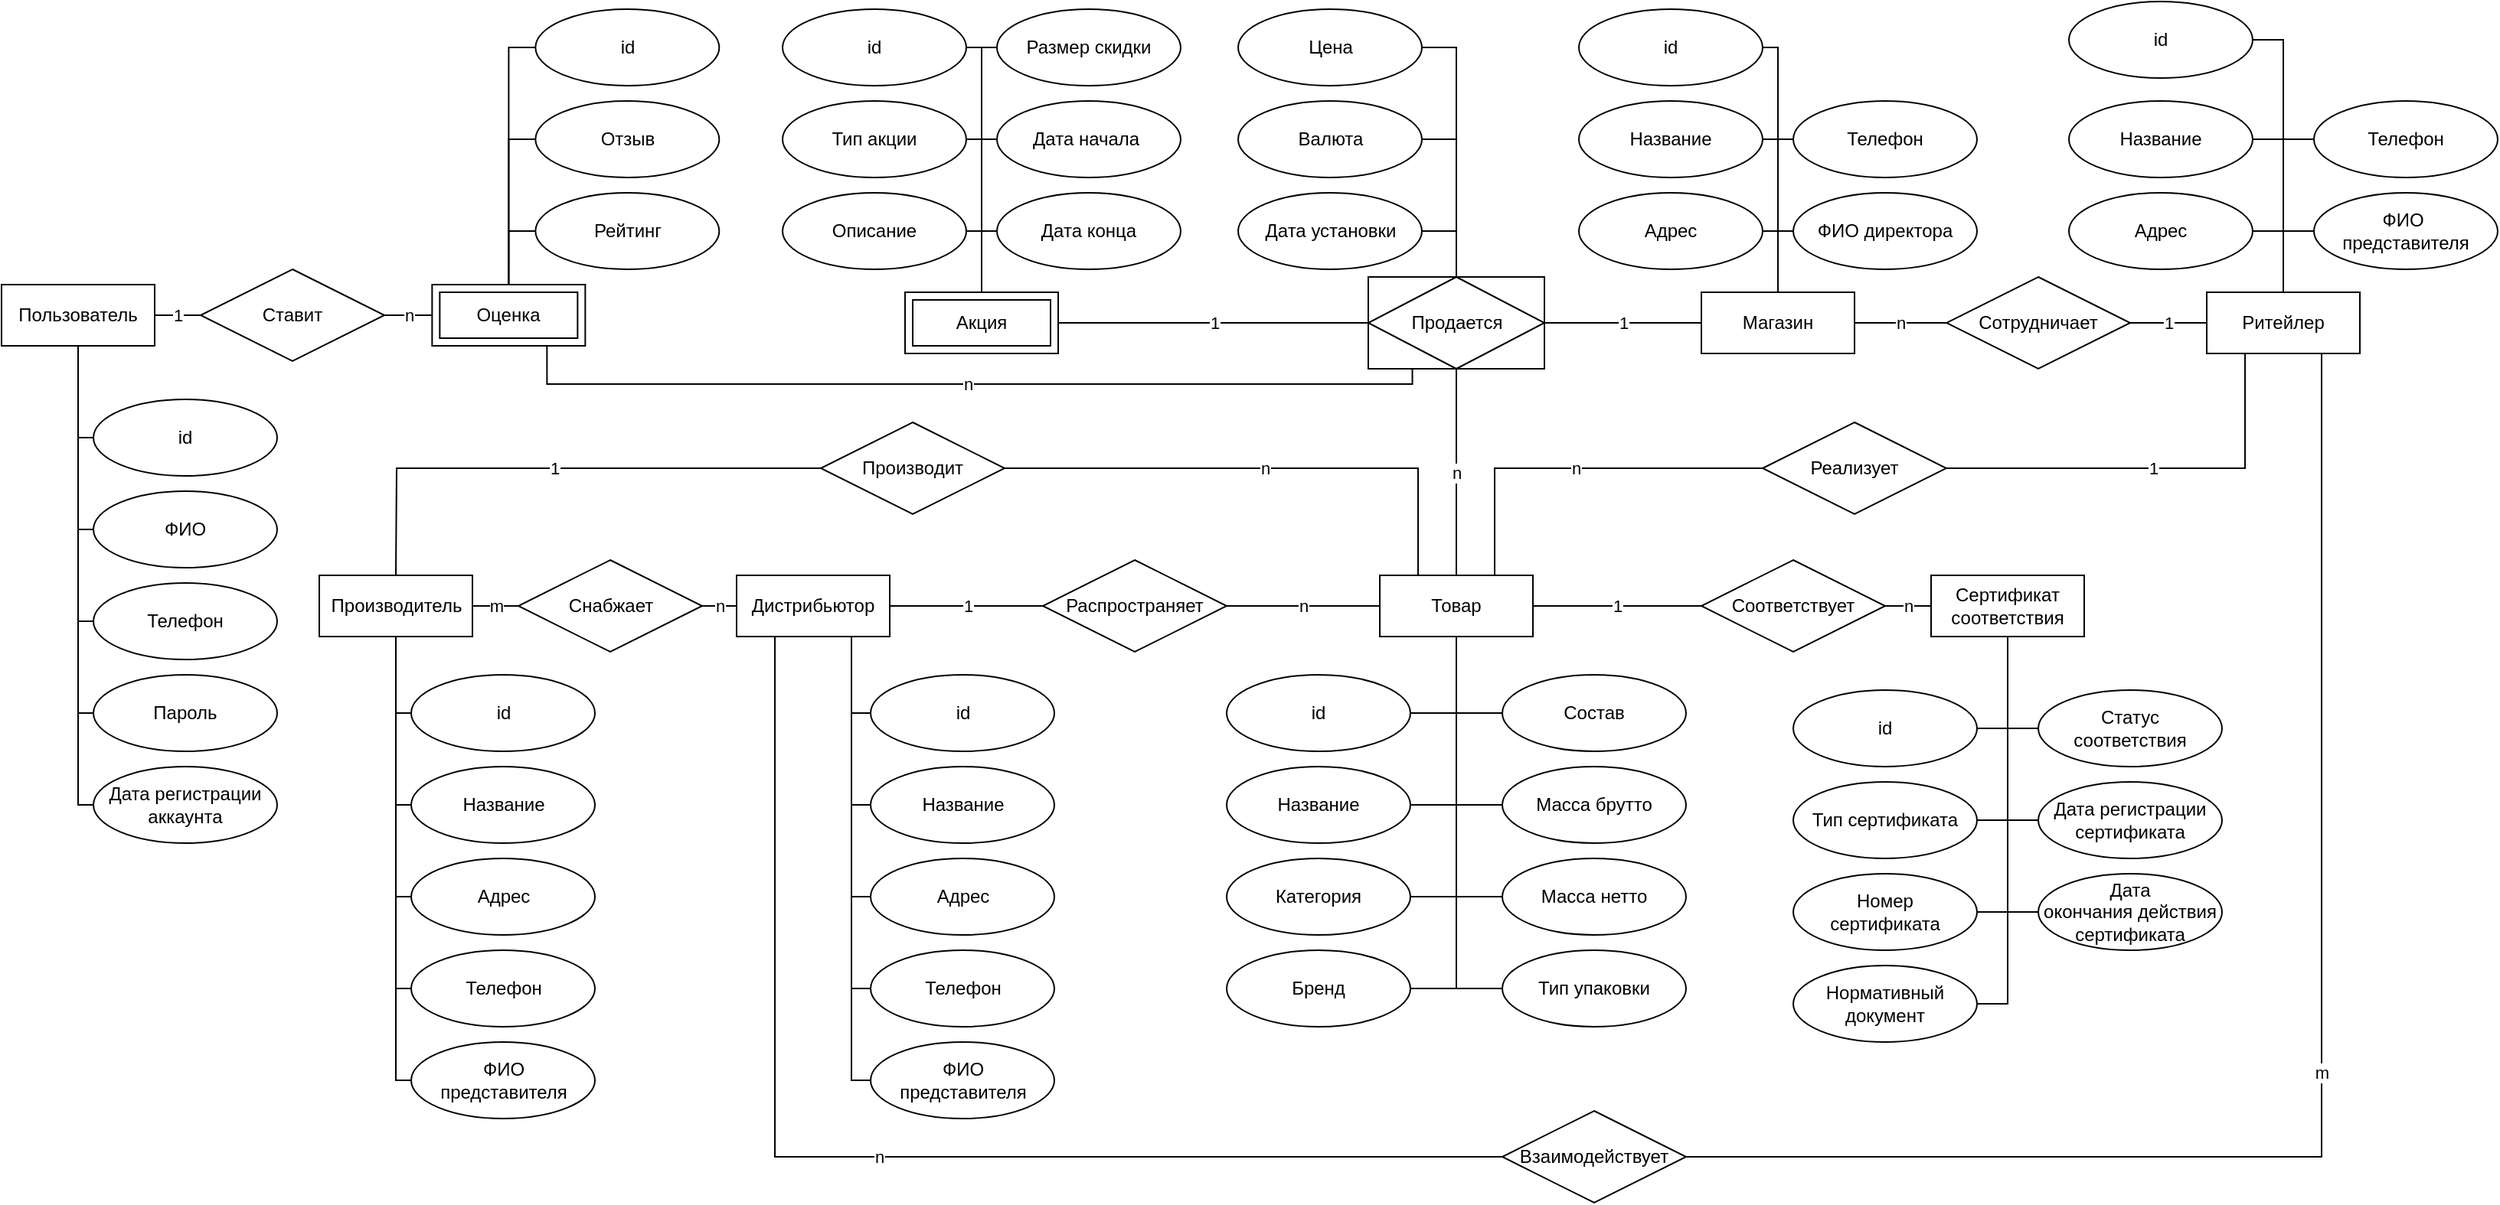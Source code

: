 <mxfile version="23.1.5" type="device">
  <diagram name="Page-1" id="Xc0k_2WqjBr9LDZd-4Mv">
    <mxGraphModel dx="2950" dy="1258" grid="1" gridSize="10" guides="1" tooltips="1" connect="1" arrows="1" fold="1" page="1" pageScale="1" pageWidth="850" pageHeight="1100" math="0" shadow="0">
      <root>
        <mxCell id="0" />
        <mxCell id="1" parent="0" />
        <mxCell id="ThCzuaVaVTet8O8Gb5Kg-1" value="Товар" style="whiteSpace=wrap;html=1;align=center;direction=east;flipV=0;flipH=0;" parent="1" vertex="1">
          <mxGeometry x="370" y="440" width="100" height="40" as="geometry" />
        </mxCell>
        <mxCell id="ThCzuaVaVTet8O8Gb5Kg-20" value="Сертификат&lt;div&gt;соответствия&lt;/div&gt;" style="whiteSpace=wrap;html=1;align=center;direction=east;flipV=0;flipH=0;" parent="1" vertex="1">
          <mxGeometry x="730" y="440" width="100" height="40" as="geometry" />
        </mxCell>
        <mxCell id="ThCzuaVaVTet8O8Gb5Kg-22" value="Соответствует" style="shape=rhombus;perimeter=rhombusPerimeter;whiteSpace=wrap;html=1;align=center;direction=east;flipV=0;flipH=0;" parent="1" vertex="1">
          <mxGeometry x="580" y="430" width="120" height="60" as="geometry" />
        </mxCell>
        <mxCell id="ThCzuaVaVTet8O8Gb5Kg-24" value="1" style="endArrow=none;html=1;rounded=0;entryX=1;entryY=0.5;entryDx=0;entryDy=0;exitX=0;exitY=0.5;exitDx=0;exitDy=0;fontFamily=Helvetica;" parent="1" source="ThCzuaVaVTet8O8Gb5Kg-22" target="ThCzuaVaVTet8O8Gb5Kg-1" edge="1">
          <mxGeometry relative="1" as="geometry">
            <mxPoint x="290" y="490" as="sourcePoint" />
            <mxPoint x="450" y="490" as="targetPoint" />
          </mxGeometry>
        </mxCell>
        <mxCell id="ThCzuaVaVTet8O8Gb5Kg-25" value="n" style="endArrow=none;html=1;rounded=0;entryX=1;entryY=0.5;entryDx=0;entryDy=0;exitX=0;exitY=0.5;exitDx=0;exitDy=0;" parent="1" source="ThCzuaVaVTet8O8Gb5Kg-20" target="ThCzuaVaVTet8O8Gb5Kg-22" edge="1">
          <mxGeometry relative="1" as="geometry">
            <mxPoint x="420" y="620" as="sourcePoint" />
            <mxPoint x="430" y="510" as="targetPoint" />
          </mxGeometry>
        </mxCell>
        <mxCell id="ThCzuaVaVTet8O8Gb5Kg-28" value="id" style="ellipse;whiteSpace=wrap;html=1;align=center;direction=east;flipV=0;flipH=0;" parent="1" vertex="1">
          <mxGeometry x="640" y="515" width="120" height="50" as="geometry" />
        </mxCell>
        <mxCell id="ThCzuaVaVTet8O8Gb5Kg-29" value="Тип сертификата" style="ellipse;whiteSpace=wrap;html=1;align=center;direction=east;flipV=0;flipH=0;" parent="1" vertex="1">
          <mxGeometry x="640" y="575" width="120" height="50" as="geometry" />
        </mxCell>
        <mxCell id="ThCzuaVaVTet8O8Gb5Kg-30" value="Статус&lt;div&gt;соответствия&lt;/div&gt;" style="ellipse;whiteSpace=wrap;html=1;align=center;direction=east;flipV=0;flipH=0;" parent="1" vertex="1">
          <mxGeometry x="800" y="515" width="120" height="50" as="geometry" />
        </mxCell>
        <mxCell id="ThCzuaVaVTet8O8Gb5Kg-31" value="Номер&lt;div&gt;сертификата&lt;/div&gt;" style="ellipse;whiteSpace=wrap;html=1;align=center;direction=east;flipV=0;flipH=0;" parent="1" vertex="1">
          <mxGeometry x="640" y="635" width="120" height="50" as="geometry" />
        </mxCell>
        <mxCell id="ThCzuaVaVTet8O8Gb5Kg-32" value="Нормативный&lt;div&gt;документ&lt;/div&gt;" style="ellipse;whiteSpace=wrap;html=1;align=center;direction=east;flipV=0;flipH=0;" parent="1" vertex="1">
          <mxGeometry x="640" y="695" width="120" height="50" as="geometry" />
        </mxCell>
        <mxCell id="ThCzuaVaVTet8O8Gb5Kg-33" value="Дата регистрации&lt;div&gt;сертификата&lt;/div&gt;" style="ellipse;whiteSpace=wrap;html=1;align=center;direction=east;flipV=0;flipH=0;" parent="1" vertex="1">
          <mxGeometry x="800" y="575" width="120" height="50" as="geometry" />
        </mxCell>
        <mxCell id="ThCzuaVaVTet8O8Gb5Kg-34" value="Дата&lt;div&gt;окончания действия сертификата&lt;/div&gt;" style="ellipse;whiteSpace=wrap;html=1;align=center;direction=east;flipV=0;flipH=0;" parent="1" vertex="1">
          <mxGeometry x="800" y="635" width="120" height="50" as="geometry" />
        </mxCell>
        <mxCell id="ThCzuaVaVTet8O8Gb5Kg-44" value="Дистрибьютор" style="whiteSpace=wrap;html=1;align=center;direction=east;flipV=0;flipH=0;" parent="1" vertex="1">
          <mxGeometry x="-50" y="440" width="100" height="40" as="geometry" />
        </mxCell>
        <mxCell id="ThCzuaVaVTet8O8Gb5Kg-45" value="Распространяет" style="shape=rhombus;perimeter=rhombusPerimeter;whiteSpace=wrap;html=1;align=center;direction=east;flipV=0;flipH=0;" parent="1" vertex="1">
          <mxGeometry x="150" y="430" width="120" height="60" as="geometry" />
        </mxCell>
        <mxCell id="ThCzuaVaVTet8O8Gb5Kg-46" value="n" style="endArrow=none;html=1;rounded=0;entryX=0;entryY=0.5;entryDx=0;entryDy=0;exitX=1;exitY=0.5;exitDx=0;exitDy=0;" parent="1" source="ThCzuaVaVTet8O8Gb5Kg-45" target="ThCzuaVaVTet8O8Gb5Kg-1" edge="1">
          <mxGeometry relative="1" as="geometry">
            <mxPoint x="170" y="495" as="sourcePoint" />
            <mxPoint x="230" y="465" as="targetPoint" />
          </mxGeometry>
        </mxCell>
        <mxCell id="ThCzuaVaVTet8O8Gb5Kg-47" value="1" style="endArrow=none;html=1;rounded=0;entryX=1;entryY=0.5;entryDx=0;entryDy=0;exitX=0;exitY=0.5;exitDx=0;exitDy=0;" parent="1" source="ThCzuaVaVTet8O8Gb5Kg-45" target="ThCzuaVaVTet8O8Gb5Kg-44" edge="1">
          <mxGeometry x="-0.012" relative="1" as="geometry">
            <mxPoint x="157.5" y="470" as="sourcePoint" />
            <mxPoint x="337.5" y="495" as="targetPoint" />
            <mxPoint as="offset" />
          </mxGeometry>
        </mxCell>
        <mxCell id="ThCzuaVaVTet8O8Gb5Kg-77" value="Название" style="ellipse;whiteSpace=wrap;html=1;align=center;direction=east;flipV=0;flipH=0;" parent="1" vertex="1">
          <mxGeometry x="37.5" y="565" width="120" height="50" as="geometry" />
        </mxCell>
        <mxCell id="ThCzuaVaVTet8O8Gb5Kg-78" value="id" style="ellipse;whiteSpace=wrap;html=1;align=center;direction=east;flipV=0;flipH=0;" parent="1" vertex="1">
          <mxGeometry x="37.5" y="505" width="120" height="50" as="geometry" />
        </mxCell>
        <mxCell id="ThCzuaVaVTet8O8Gb5Kg-79" value="Адрес" style="ellipse;whiteSpace=wrap;html=1;align=center;direction=east;flipV=0;flipH=0;" parent="1" vertex="1">
          <mxGeometry x="37.5" y="625" width="120" height="50" as="geometry" />
        </mxCell>
        <mxCell id="ThCzuaVaVTet8O8Gb5Kg-80" value="Телефон" style="ellipse;whiteSpace=wrap;html=1;align=center;direction=east;flipV=0;flipH=0;" parent="1" vertex="1">
          <mxGeometry x="37.5" y="685" width="120" height="50" as="geometry" />
        </mxCell>
        <mxCell id="ThCzuaVaVTet8O8Gb5Kg-85" value="Производитель" style="whiteSpace=wrap;html=1;align=center;direction=east;flipV=0;flipH=0;" parent="1" vertex="1">
          <mxGeometry x="-322.5" y="440" width="100" height="40" as="geometry" />
        </mxCell>
        <mxCell id="ThCzuaVaVTet8O8Gb5Kg-86" value="Снабжает" style="shape=rhombus;perimeter=rhombusPerimeter;whiteSpace=wrap;html=1;align=center;direction=east;flipV=0;flipH=0;" parent="1" vertex="1">
          <mxGeometry x="-192.5" y="430" width="120" height="60" as="geometry" />
        </mxCell>
        <mxCell id="ThCzuaVaVTet8O8Gb5Kg-87" value="n" style="endArrow=none;html=1;rounded=0;exitX=0;exitY=0.5;exitDx=0;exitDy=0;entryX=1;entryY=0.5;entryDx=0;entryDy=0;" parent="1" source="ThCzuaVaVTet8O8Gb5Kg-44" target="ThCzuaVaVTet8O8Gb5Kg-86" edge="1">
          <mxGeometry relative="1" as="geometry">
            <mxPoint x="97.5" y="525" as="sourcePoint" />
            <mxPoint x="257.5" y="525" as="targetPoint" />
          </mxGeometry>
        </mxCell>
        <mxCell id="ThCzuaVaVTet8O8Gb5Kg-88" value="m" style="endArrow=none;html=1;rounded=0;exitX=0;exitY=0.5;exitDx=0;exitDy=0;entryX=1;entryY=0.5;entryDx=0;entryDy=0;" parent="1" source="ThCzuaVaVTet8O8Gb5Kg-86" target="ThCzuaVaVTet8O8Gb5Kg-85" edge="1">
          <mxGeometry relative="1" as="geometry">
            <mxPoint x="97.5" y="525" as="sourcePoint" />
            <mxPoint x="257.5" y="525" as="targetPoint" />
          </mxGeometry>
        </mxCell>
        <mxCell id="ThCzuaVaVTet8O8Gb5Kg-89" value="Производит" style="shape=rhombus;perimeter=rhombusPerimeter;whiteSpace=wrap;html=1;align=center;direction=east;flipV=0;flipH=0;" parent="1" vertex="1">
          <mxGeometry x="5" y="340" width="120" height="60" as="geometry" />
        </mxCell>
        <mxCell id="ThCzuaVaVTet8O8Gb5Kg-90" value="1" style="endArrow=none;html=1;rounded=0;entryX=0;entryY=0.5;entryDx=0;entryDy=0;exitX=0.5;exitY=0;exitDx=0;exitDy=0;" parent="1" source="ThCzuaVaVTet8O8Gb5Kg-85" target="ThCzuaVaVTet8O8Gb5Kg-89" edge="1">
          <mxGeometry relative="1" as="geometry">
            <mxPoint x="-277.5" y="420" as="sourcePoint" />
            <mxPoint x="-55" y="480" as="targetPoint" />
            <Array as="points">
              <mxPoint x="-272" y="370" />
            </Array>
          </mxGeometry>
        </mxCell>
        <mxCell id="ThCzuaVaVTet8O8Gb5Kg-91" value="n" style="endArrow=none;html=1;rounded=0;exitX=1;exitY=0.5;exitDx=0;exitDy=0;edgeStyle=orthogonalEdgeStyle;entryX=0.25;entryY=0;entryDx=0;entryDy=0;" parent="1" source="ThCzuaVaVTet8O8Gb5Kg-89" target="ThCzuaVaVTet8O8Gb5Kg-1" edge="1">
          <mxGeometry relative="1" as="geometry">
            <mxPoint x="-215" y="490" as="sourcePoint" />
            <mxPoint x="390" y="420" as="targetPoint" />
            <Array as="points">
              <mxPoint x="395" y="370" />
            </Array>
          </mxGeometry>
        </mxCell>
        <mxCell id="ThCzuaVaVTet8O8Gb5Kg-104" value="Название" style="ellipse;whiteSpace=wrap;html=1;align=center;direction=east;flipV=0;flipH=0;" parent="1" vertex="1">
          <mxGeometry x="-262.5" y="565" width="120" height="50" as="geometry" />
        </mxCell>
        <mxCell id="ThCzuaVaVTet8O8Gb5Kg-105" value="id" style="ellipse;whiteSpace=wrap;html=1;align=center;direction=east;flipV=0;flipH=0;" parent="1" vertex="1">
          <mxGeometry x="-262.5" y="505" width="120" height="50" as="geometry" />
        </mxCell>
        <mxCell id="ThCzuaVaVTet8O8Gb5Kg-106" value="Адрес" style="ellipse;whiteSpace=wrap;html=1;align=center;direction=east;flipV=0;flipH=0;" parent="1" vertex="1">
          <mxGeometry x="-262.5" y="625" width="120" height="50" as="geometry" />
        </mxCell>
        <mxCell id="ThCzuaVaVTet8O8Gb5Kg-107" value="ФИО&lt;br&gt;представителя" style="ellipse;whiteSpace=wrap;html=1;align=center;direction=east;flipV=0;flipH=0;" parent="1" vertex="1">
          <mxGeometry x="-262.5" y="745" width="120" height="50" as="geometry" />
        </mxCell>
        <mxCell id="ThCzuaVaVTet8O8Gb5Kg-108" value="" style="endArrow=none;html=1;rounded=0;exitX=0.5;exitY=1;exitDx=0;exitDy=0;entryX=0;entryY=0.5;entryDx=0;entryDy=0;edgeStyle=orthogonalEdgeStyle;" parent="1" source="ThCzuaVaVTet8O8Gb5Kg-85" target="ThCzuaVaVTet8O8Gb5Kg-107" edge="1">
          <mxGeometry relative="1" as="geometry">
            <mxPoint x="-62.5" y="535" as="sourcePoint" />
            <mxPoint x="97.5" y="535" as="targetPoint" />
          </mxGeometry>
        </mxCell>
        <mxCell id="ThCzuaVaVTet8O8Gb5Kg-109" value="" style="endArrow=none;html=1;rounded=0;exitX=0.5;exitY=1;exitDx=0;exitDy=0;entryX=0;entryY=0.5;entryDx=0;entryDy=0;edgeStyle=orthogonalEdgeStyle;" parent="1" source="ThCzuaVaVTet8O8Gb5Kg-85" target="ThCzuaVaVTet8O8Gb5Kg-106" edge="1">
          <mxGeometry relative="1" as="geometry">
            <mxPoint x="-262.5" y="495" as="sourcePoint" />
            <mxPoint x="-252.5" y="720" as="targetPoint" />
          </mxGeometry>
        </mxCell>
        <mxCell id="ThCzuaVaVTet8O8Gb5Kg-110" value="" style="endArrow=none;html=1;rounded=0;exitX=0.5;exitY=1;exitDx=0;exitDy=0;entryX=0;entryY=0.5;entryDx=0;entryDy=0;edgeStyle=orthogonalEdgeStyle;" parent="1" source="ThCzuaVaVTet8O8Gb5Kg-85" target="ThCzuaVaVTet8O8Gb5Kg-104" edge="1">
          <mxGeometry relative="1" as="geometry">
            <mxPoint x="-252.5" y="505" as="sourcePoint" />
            <mxPoint x="-242.5" y="730" as="targetPoint" />
          </mxGeometry>
        </mxCell>
        <mxCell id="ThCzuaVaVTet8O8Gb5Kg-111" value="" style="endArrow=none;html=1;rounded=0;exitX=0.5;exitY=1;exitDx=0;exitDy=0;entryX=0;entryY=0.5;entryDx=0;entryDy=0;edgeStyle=orthogonalEdgeStyle;" parent="1" source="ThCzuaVaVTet8O8Gb5Kg-85" target="ThCzuaVaVTet8O8Gb5Kg-105" edge="1">
          <mxGeometry relative="1" as="geometry">
            <mxPoint x="-262.5" y="495" as="sourcePoint" />
            <mxPoint x="-252.5" y="600" as="targetPoint" />
          </mxGeometry>
        </mxCell>
        <mxCell id="ThCzuaVaVTet8O8Gb5Kg-112" value="Телефон" style="ellipse;whiteSpace=wrap;html=1;align=center;direction=east;flipV=0;flipH=0;" parent="1" vertex="1">
          <mxGeometry x="-262.5" y="685" width="120" height="50" as="geometry" />
        </mxCell>
        <mxCell id="ThCzuaVaVTet8O8Gb5Kg-113" value="" style="endArrow=none;html=1;rounded=0;exitX=0.5;exitY=1;exitDx=0;exitDy=0;entryX=0;entryY=0.5;entryDx=0;entryDy=0;edgeStyle=orthogonalEdgeStyle;" parent="1" source="ThCzuaVaVTet8O8Gb5Kg-85" target="ThCzuaVaVTet8O8Gb5Kg-112" edge="1">
          <mxGeometry relative="1" as="geometry">
            <mxPoint x="-92.5" y="715" as="sourcePoint" />
            <mxPoint x="67.5" y="715" as="targetPoint" />
          </mxGeometry>
        </mxCell>
        <mxCell id="ThCzuaVaVTet8O8Gb5Kg-115" value="n" style="endArrow=none;html=1;rounded=0;entryX=0.5;entryY=1;entryDx=0;entryDy=0;exitX=0.5;exitY=0;exitDx=0;exitDy=0;" parent="1" source="ThCzuaVaVTet8O8Gb5Kg-1" target="BRcS9xBxcW6RMTZwL3q5-1" edge="1">
          <mxGeometry relative="1" as="geometry">
            <mxPoint x="240" y="440" as="sourcePoint" />
            <mxPoint x="420" y="10" as="targetPoint" />
          </mxGeometry>
        </mxCell>
        <mxCell id="ThCzuaVaVTet8O8Gb5Kg-117" value="Магазин" style="whiteSpace=wrap;html=1;align=center;direction=east;flipV=0;flipH=0;" parent="1" vertex="1">
          <mxGeometry x="580" y="255" width="100" height="40" as="geometry" />
        </mxCell>
        <mxCell id="ThCzuaVaVTet8O8Gb5Kg-118" value="1" style="endArrow=none;html=1;rounded=0;entryX=0;entryY=0.5;entryDx=0;entryDy=0;exitX=1;exitY=0.5;exitDx=0;exitDy=0;" parent="1" source="BRcS9xBxcW6RMTZwL3q5-1" target="ThCzuaVaVTet8O8Gb5Kg-117" edge="1">
          <mxGeometry relative="1" as="geometry">
            <mxPoint x="480" y="275" as="sourcePoint" />
            <mxPoint x="500" y="155" as="targetPoint" />
          </mxGeometry>
        </mxCell>
        <mxCell id="ThCzuaVaVTet8O8Gb5Kg-122" value="Телефон" style="ellipse;whiteSpace=wrap;html=1;align=center;direction=east;flipV=0;flipH=0;" parent="1" vertex="1">
          <mxGeometry x="640" y="130" width="120" height="50" as="geometry" />
        </mxCell>
        <mxCell id="ThCzuaVaVTet8O8Gb5Kg-129" value="Дата установки" style="ellipse;whiteSpace=wrap;html=1;align=center;direction=east;flipV=0;flipH=0;" parent="1" vertex="1">
          <mxGeometry x="277.5" y="190" width="120" height="50" as="geometry" />
        </mxCell>
        <mxCell id="ThCzuaVaVTet8O8Gb5Kg-130" value="Валюта" style="ellipse;whiteSpace=wrap;html=1;align=center;direction=east;flipV=0;flipH=0;" parent="1" vertex="1">
          <mxGeometry x="277.5" y="130" width="120" height="50" as="geometry" />
        </mxCell>
        <mxCell id="ThCzuaVaVTet8O8Gb5Kg-133" value="Цена" style="ellipse;whiteSpace=wrap;html=1;align=center;direction=east;flipV=0;flipH=0;" parent="1" vertex="1">
          <mxGeometry x="277.5" y="70" width="120" height="50" as="geometry" />
        </mxCell>
        <mxCell id="ThCzuaVaVTet8O8Gb5Kg-138" value="" style="endArrow=none;html=1;rounded=0;entryX=0.5;entryY=0;entryDx=0;entryDy=0;exitX=1;exitY=0.5;exitDx=0;exitDy=0;edgeStyle=orthogonalEdgeStyle;" parent="1" source="ThCzuaVaVTet8O8Gb5Kg-133" target="BRcS9xBxcW6RMTZwL3q5-1" edge="1">
          <mxGeometry relative="1" as="geometry">
            <mxPoint x="270" y="425" as="sourcePoint" />
            <mxPoint x="370" y="175" as="targetPoint" />
          </mxGeometry>
        </mxCell>
        <mxCell id="ThCzuaVaVTet8O8Gb5Kg-140" value="&lt;div&gt;Акция&lt;/div&gt;" style="shape=ext;margin=3;double=1;whiteSpace=wrap;html=1;align=center;direction=east;flipV=0;flipH=0;" parent="1" vertex="1">
          <mxGeometry x="60" y="255" width="100" height="40" as="geometry" />
        </mxCell>
        <mxCell id="ThCzuaVaVTet8O8Gb5Kg-141" value="1" style="endArrow=none;html=1;rounded=0;entryX=0;entryY=0.5;entryDx=0;entryDy=0;exitX=1;exitY=0.5;exitDx=0;exitDy=0;" parent="1" source="ThCzuaVaVTet8O8Gb5Kg-140" target="BRcS9xBxcW6RMTZwL3q5-1" edge="1">
          <mxGeometry relative="1" as="geometry">
            <mxPoint x="-10" y="275" as="sourcePoint" />
            <mxPoint x="360" y="275" as="targetPoint" />
          </mxGeometry>
        </mxCell>
        <mxCell id="ThCzuaVaVTet8O8Gb5Kg-143" value="Тип акции" style="ellipse;whiteSpace=wrap;html=1;align=center;direction=east;flipV=0;flipH=0;" parent="1" vertex="1">
          <mxGeometry x="-20" y="130" width="120" height="50" as="geometry" />
        </mxCell>
        <mxCell id="ThCzuaVaVTet8O8Gb5Kg-144" value="id" style="ellipse;whiteSpace=wrap;html=1;align=center;direction=east;flipV=0;flipH=0;" parent="1" vertex="1">
          <mxGeometry x="-20" y="70" width="120" height="50" as="geometry" />
        </mxCell>
        <mxCell id="ThCzuaVaVTet8O8Gb5Kg-145" value="Описание" style="ellipse;whiteSpace=wrap;html=1;align=center;direction=east;flipV=0;flipH=0;" parent="1" vertex="1">
          <mxGeometry x="-20" y="190" width="120" height="50" as="geometry" />
        </mxCell>
        <mxCell id="ThCzuaVaVTet8O8Gb5Kg-146" value="Размер скидки" style="ellipse;whiteSpace=wrap;html=1;align=center;direction=east;flipV=0;flipH=0;" parent="1" vertex="1">
          <mxGeometry x="120" y="70" width="120" height="50" as="geometry" />
        </mxCell>
        <mxCell id="ThCzuaVaVTet8O8Gb5Kg-147" value="Дата начала&amp;nbsp;" style="ellipse;whiteSpace=wrap;html=1;align=center;direction=east;flipV=0;flipH=0;" parent="1" vertex="1">
          <mxGeometry x="120" y="130" width="120" height="50" as="geometry" />
        </mxCell>
        <mxCell id="ThCzuaVaVTet8O8Gb5Kg-148" value="Дата конца" style="ellipse;whiteSpace=wrap;html=1;align=center;direction=east;flipV=0;flipH=0;" parent="1" vertex="1">
          <mxGeometry x="120" y="190" width="120" height="50" as="geometry" />
        </mxCell>
        <mxCell id="ThCzuaVaVTet8O8Gb5Kg-155" value="Название" style="ellipse;whiteSpace=wrap;html=1;align=center;direction=east;flipV=0;flipH=0;" parent="1" vertex="1">
          <mxGeometry x="500" y="130" width="120" height="50" as="geometry" />
        </mxCell>
        <mxCell id="ThCzuaVaVTet8O8Gb5Kg-156" value="id" style="ellipse;whiteSpace=wrap;html=1;align=center;direction=east;flipV=0;flipH=0;" parent="1" vertex="1">
          <mxGeometry x="500" y="70" width="120" height="50" as="geometry" />
        </mxCell>
        <mxCell id="ThCzuaVaVTet8O8Gb5Kg-157" value="Адрес" style="ellipse;whiteSpace=wrap;html=1;align=center;direction=east;flipV=0;flipH=0;" parent="1" vertex="1">
          <mxGeometry x="500" y="190" width="120" height="50" as="geometry" />
        </mxCell>
        <mxCell id="ThCzuaVaVTet8O8Gb5Kg-161" value="Ритейлер" style="whiteSpace=wrap;html=1;align=center;direction=east;flipV=0;flipH=0;" parent="1" vertex="1">
          <mxGeometry x="910" y="255" width="100" height="40" as="geometry" />
        </mxCell>
        <mxCell id="ThCzuaVaVTet8O8Gb5Kg-162" value="Сотрудничает" style="shape=rhombus;perimeter=rhombusPerimeter;whiteSpace=wrap;html=1;align=center;direction=east;flipV=0;flipH=0;" parent="1" vertex="1">
          <mxGeometry x="740" y="245" width="120" height="60" as="geometry" />
        </mxCell>
        <mxCell id="ThCzuaVaVTet8O8Gb5Kg-163" value="n" style="endArrow=none;html=1;rounded=0;entryX=1;entryY=0.5;entryDx=0;entryDy=0;exitX=0;exitY=0.5;exitDx=0;exitDy=0;" parent="1" source="ThCzuaVaVTet8O8Gb5Kg-162" target="ThCzuaVaVTet8O8Gb5Kg-117" edge="1">
          <mxGeometry relative="1" as="geometry">
            <mxPoint x="500" y="245" as="sourcePoint" />
            <mxPoint x="660" y="245" as="targetPoint" />
          </mxGeometry>
        </mxCell>
        <mxCell id="ThCzuaVaVTet8O8Gb5Kg-164" value="1" style="endArrow=none;html=1;rounded=0;entryX=1;entryY=0.5;entryDx=0;entryDy=0;exitX=0;exitY=0.5;exitDx=0;exitDy=0;" parent="1" source="ThCzuaVaVTet8O8Gb5Kg-161" target="ThCzuaVaVTet8O8Gb5Kg-162" edge="1">
          <mxGeometry relative="1" as="geometry">
            <mxPoint x="500" y="245" as="sourcePoint" />
            <mxPoint x="660" y="245" as="targetPoint" />
          </mxGeometry>
        </mxCell>
        <mxCell id="ThCzuaVaVTet8O8Gb5Kg-165" value="Название" style="ellipse;whiteSpace=wrap;html=1;align=center;direction=east;flipV=0;flipH=0;" parent="1" vertex="1">
          <mxGeometry x="820" y="130" width="120" height="50" as="geometry" />
        </mxCell>
        <mxCell id="ThCzuaVaVTet8O8Gb5Kg-166" value="id" style="ellipse;whiteSpace=wrap;html=1;align=center;direction=east;flipV=0;flipH=0;" parent="1" vertex="1">
          <mxGeometry x="820" y="65" width="120" height="50" as="geometry" />
        </mxCell>
        <mxCell id="ThCzuaVaVTet8O8Gb5Kg-167" value="Адрес" style="ellipse;whiteSpace=wrap;html=1;align=center;direction=east;flipV=0;flipH=0;" parent="1" vertex="1">
          <mxGeometry x="820" y="190" width="120" height="50" as="geometry" />
        </mxCell>
        <mxCell id="ThCzuaVaVTet8O8Gb5Kg-168" value="Телефон" style="ellipse;whiteSpace=wrap;html=1;align=center;direction=east;flipV=0;flipH=0;" parent="1" vertex="1">
          <mxGeometry x="980" y="130" width="120" height="50" as="geometry" />
        </mxCell>
        <mxCell id="ThCzuaVaVTet8O8Gb5Kg-173" value="Реализует" style="shape=rhombus;perimeter=rhombusPerimeter;whiteSpace=wrap;html=1;align=center;direction=east;flipV=0;flipH=0;" parent="1" vertex="1">
          <mxGeometry x="620" y="340" width="120" height="60" as="geometry" />
        </mxCell>
        <mxCell id="ThCzuaVaVTet8O8Gb5Kg-174" value="1" style="endArrow=none;html=1;rounded=0;entryX=0.25;entryY=1;entryDx=0;entryDy=0;exitX=1;exitY=0.5;exitDx=0;exitDy=0;edgeStyle=orthogonalEdgeStyle;" parent="1" source="ThCzuaVaVTet8O8Gb5Kg-173" target="ThCzuaVaVTet8O8Gb5Kg-161" edge="1">
          <mxGeometry relative="1" as="geometry">
            <mxPoint x="390" y="470" as="sourcePoint" />
            <mxPoint x="550" y="470" as="targetPoint" />
            <Array as="points">
              <mxPoint x="935" y="370" />
            </Array>
          </mxGeometry>
        </mxCell>
        <mxCell id="ThCzuaVaVTet8O8Gb5Kg-175" value="n" style="endArrow=none;html=1;rounded=0;entryX=0;entryY=0.5;entryDx=0;entryDy=0;exitX=0.75;exitY=0;exitDx=0;exitDy=0;edgeStyle=orthogonalEdgeStyle;" parent="1" source="ThCzuaVaVTet8O8Gb5Kg-1" target="ThCzuaVaVTet8O8Gb5Kg-173" edge="1">
          <mxGeometry relative="1" as="geometry">
            <mxPoint x="390" y="240" as="sourcePoint" />
            <mxPoint x="550" y="240" as="targetPoint" />
          </mxGeometry>
        </mxCell>
        <mxCell id="ThCzuaVaVTet8O8Gb5Kg-183" value="&lt;div&gt;Оценка&lt;/div&gt;" style="shape=ext;margin=3;double=1;whiteSpace=wrap;html=1;align=center;direction=east;flipV=0;flipH=0;" parent="1" vertex="1">
          <mxGeometry x="-248.83" y="250" width="100" height="40" as="geometry" />
        </mxCell>
        <mxCell id="ThCzuaVaVTet8O8Gb5Kg-187" value="n" style="endArrow=none;html=1;rounded=0;entryX=0.25;entryY=1;entryDx=0;entryDy=0;exitX=0.75;exitY=1;exitDx=0;exitDy=0;edgeStyle=orthogonalEdgeStyle;" parent="1" source="ThCzuaVaVTet8O8Gb5Kg-183" target="BRcS9xBxcW6RMTZwL3q5-1" edge="1">
          <mxGeometry relative="1" as="geometry">
            <mxPoint x="-111.33" y="370" as="sourcePoint" />
            <mxPoint x="-50.08" y="85" as="targetPoint" />
          </mxGeometry>
        </mxCell>
        <mxCell id="ThCzuaVaVTet8O8Gb5Kg-188" value="Отзыв" style="ellipse;whiteSpace=wrap;html=1;align=center;direction=east;flipV=0;flipH=0;" parent="1" vertex="1">
          <mxGeometry x="-181.33" y="130" width="120" height="50" as="geometry" />
        </mxCell>
        <mxCell id="ThCzuaVaVTet8O8Gb5Kg-189" value="id" style="ellipse;whiteSpace=wrap;html=1;align=center;direction=east;flipV=0;flipH=0;" parent="1" vertex="1">
          <mxGeometry x="-181.33" y="70" width="120" height="50" as="geometry" />
        </mxCell>
        <mxCell id="ThCzuaVaVTet8O8Gb5Kg-190" value="Рейтинг" style="ellipse;whiteSpace=wrap;html=1;align=center;direction=east;flipV=0;flipH=0;" parent="1" vertex="1">
          <mxGeometry x="-181.33" y="190" width="120" height="50" as="geometry" />
        </mxCell>
        <mxCell id="dXr5hzj1hNw85M5-2gX5-18" value="Взаимодействует" style="shape=rhombus;perimeter=rhombusPerimeter;whiteSpace=wrap;html=1;align=center;direction=east;flipV=0;flipH=0;" parent="1" vertex="1">
          <mxGeometry x="450" y="790" width="120" height="60" as="geometry" />
        </mxCell>
        <mxCell id="dXr5hzj1hNw85M5-2gX5-19" value="n" style="endArrow=none;html=1;rounded=0;entryX=0.25;entryY=1;entryDx=0;entryDy=0;exitX=0;exitY=0.5;exitDx=0;exitDy=0;edgeStyle=orthogonalEdgeStyle;" parent="1" source="dXr5hzj1hNw85M5-2gX5-18" target="ThCzuaVaVTet8O8Gb5Kg-44" edge="1">
          <mxGeometry width="50" height="50" relative="1" as="geometry">
            <mxPoint x="520" y="620" as="sourcePoint" />
            <mxPoint x="570" y="570" as="targetPoint" />
          </mxGeometry>
        </mxCell>
        <mxCell id="dXr5hzj1hNw85M5-2gX5-20" value="m" style="endArrow=none;html=1;rounded=0;exitX=1;exitY=0.5;exitDx=0;exitDy=0;entryX=0.75;entryY=1;entryDx=0;entryDy=0;edgeStyle=orthogonalEdgeStyle;" parent="1" source="dXr5hzj1hNw85M5-2gX5-18" target="ThCzuaVaVTet8O8Gb5Kg-161" edge="1">
          <mxGeometry width="50" height="50" relative="1" as="geometry">
            <mxPoint x="500" y="680" as="sourcePoint" />
            <mxPoint x="900" y="270" as="targetPoint" />
          </mxGeometry>
        </mxCell>
        <mxCell id="BRcS9xBxcW6RMTZwL3q5-1" value="Продается" style="shape=associativeEntity;whiteSpace=wrap;html=1;align=center;direction=east;flipV=0;flipH=0;" parent="1" vertex="1">
          <mxGeometry x="362.5" y="245" width="115" height="60" as="geometry" />
        </mxCell>
        <mxCell id="ZZ8NYi6aK51nj0d5mZZU-1" value="Пользователь" style="whiteSpace=wrap;html=1;align=center;direction=east;flipV=0;flipH=0;" parent="1" vertex="1">
          <mxGeometry x="-530" y="250" width="100" height="40" as="geometry" />
        </mxCell>
        <mxCell id="ZZ8NYi6aK51nj0d5mZZU-14" value="" style="endArrow=none;html=1;rounded=0;entryX=0;entryY=0.5;entryDx=0;entryDy=0;exitX=0.5;exitY=0;exitDx=0;exitDy=0;edgeStyle=orthogonalEdgeStyle;" parent="1" source="ThCzuaVaVTet8O8Gb5Kg-183" target="ThCzuaVaVTet8O8Gb5Kg-189" edge="1">
          <mxGeometry width="50" height="50" relative="1" as="geometry">
            <mxPoint x="-381.33" y="260" as="sourcePoint" />
            <mxPoint x="-331.33" y="210" as="targetPoint" />
          </mxGeometry>
        </mxCell>
        <mxCell id="ZZ8NYi6aK51nj0d5mZZU-15" value="" style="endArrow=none;html=1;rounded=0;entryX=0;entryY=0.5;entryDx=0;entryDy=0;exitX=0.5;exitY=0;exitDx=0;exitDy=0;edgeStyle=orthogonalEdgeStyle;" parent="1" source="ThCzuaVaVTet8O8Gb5Kg-183" target="ThCzuaVaVTet8O8Gb5Kg-188" edge="1">
          <mxGeometry width="50" height="50" relative="1" as="geometry">
            <mxPoint x="-283.83" y="320.0" as="sourcePoint" />
            <mxPoint x="-266.33" y="165.0" as="targetPoint" />
          </mxGeometry>
        </mxCell>
        <mxCell id="ZZ8NYi6aK51nj0d5mZZU-16" value="" style="endArrow=none;html=1;rounded=0;entryX=0;entryY=0.5;entryDx=0;entryDy=0;exitX=0.5;exitY=0;exitDx=0;exitDy=0;edgeStyle=orthogonalEdgeStyle;" parent="1" source="ThCzuaVaVTet8O8Gb5Kg-183" target="ThCzuaVaVTet8O8Gb5Kg-190" edge="1">
          <mxGeometry width="50" height="50" relative="1" as="geometry">
            <mxPoint x="-411.33" y="310" as="sourcePoint" />
            <mxPoint x="-361.33" y="260" as="targetPoint" />
          </mxGeometry>
        </mxCell>
        <mxCell id="ZZ8NYi6aK51nj0d5mZZU-17" value="Ставит" style="shape=rhombus;perimeter=rhombusPerimeter;whiteSpace=wrap;html=1;align=center;direction=east;flipV=0;flipH=0;" parent="1" vertex="1">
          <mxGeometry x="-400" y="240" width="120" height="60" as="geometry" />
        </mxCell>
        <mxCell id="ZZ8NYi6aK51nj0d5mZZU-19" value="1" style="endArrow=none;html=1;rounded=0;entryX=0;entryY=0.5;entryDx=0;entryDy=0;exitX=1;exitY=0.5;exitDx=0;exitDy=0;" parent="1" source="ZZ8NYi6aK51nj0d5mZZU-1" target="ZZ8NYi6aK51nj0d5mZZU-17" edge="1">
          <mxGeometry width="50" height="50" relative="1" as="geometry">
            <mxPoint x="60" y="515" as="sourcePoint" />
            <mxPoint x="110" y="465" as="targetPoint" />
          </mxGeometry>
        </mxCell>
        <mxCell id="ZZ8NYi6aK51nj0d5mZZU-20" value="n" style="endArrow=none;html=1;rounded=0;exitX=1;exitY=0.5;exitDx=0;exitDy=0;entryX=0;entryY=0.5;entryDx=0;entryDy=0;" parent="1" source="ZZ8NYi6aK51nj0d5mZZU-17" target="ThCzuaVaVTet8O8Gb5Kg-183" edge="1">
          <mxGeometry width="50" height="50" relative="1" as="geometry">
            <mxPoint x="60" y="515" as="sourcePoint" />
            <mxPoint x="110" y="465" as="targetPoint" />
          </mxGeometry>
        </mxCell>
        <mxCell id="sUcJLU2dR9731l_CUHFJ-2" value="ФИО&amp;nbsp;&lt;br&gt;представителя" style="ellipse;whiteSpace=wrap;html=1;align=center;direction=east;flipV=0;flipH=0;" parent="1" vertex="1">
          <mxGeometry x="980" y="190" width="120" height="50" as="geometry" />
        </mxCell>
        <mxCell id="sUcJLU2dR9731l_CUHFJ-4" value="ФИО&lt;br&gt;представителя" style="ellipse;whiteSpace=wrap;html=1;align=center;direction=east;flipV=0;flipH=0;" parent="1" vertex="1">
          <mxGeometry x="37.5" y="745" width="120" height="50" as="geometry" />
        </mxCell>
        <mxCell id="OrhyZAj3_8RX7XzdJmEW-1" value="" style="endArrow=none;html=1;rounded=0;entryX=1;entryY=0.5;entryDx=0;entryDy=0;exitX=0.5;exitY=0;exitDx=0;exitDy=0;edgeStyle=orthogonalEdgeStyle;" parent="1" source="BRcS9xBxcW6RMTZwL3q5-1" target="ThCzuaVaVTet8O8Gb5Kg-130" edge="1">
          <mxGeometry width="50" height="50" relative="1" as="geometry">
            <mxPoint x="340" y="315" as="sourcePoint" />
            <mxPoint x="390" y="265" as="targetPoint" />
          </mxGeometry>
        </mxCell>
        <mxCell id="OrhyZAj3_8RX7XzdJmEW-2" value="" style="endArrow=none;html=1;rounded=0;entryX=1;entryY=0.5;entryDx=0;entryDy=0;exitX=0.5;exitY=0;exitDx=0;exitDy=0;edgeStyle=orthogonalEdgeStyle;" parent="1" source="BRcS9xBxcW6RMTZwL3q5-1" target="ThCzuaVaVTet8O8Gb5Kg-129" edge="1">
          <mxGeometry width="50" height="50" relative="1" as="geometry">
            <mxPoint x="340" y="315" as="sourcePoint" />
            <mxPoint x="390" y="265" as="targetPoint" />
          </mxGeometry>
        </mxCell>
        <mxCell id="lpTcHBr5eihKBz9bIwgE-1" value="Название" style="ellipse;whiteSpace=wrap;html=1;align=center;direction=east;flipV=0;flipH=0;" vertex="1" parent="1">
          <mxGeometry x="270" y="565" width="120" height="50" as="geometry" />
        </mxCell>
        <mxCell id="lpTcHBr5eihKBz9bIwgE-2" value="id" style="ellipse;whiteSpace=wrap;html=1;align=center;direction=east;flipV=0;flipH=0;" vertex="1" parent="1">
          <mxGeometry x="270" y="505" width="120" height="50" as="geometry" />
        </mxCell>
        <mxCell id="lpTcHBr5eihKBz9bIwgE-3" value="Тип упаковки" style="ellipse;whiteSpace=wrap;html=1;align=center;direction=east;flipV=0;flipH=0;" vertex="1" parent="1">
          <mxGeometry x="450" y="685" width="120" height="50" as="geometry" />
        </mxCell>
        <mxCell id="lpTcHBr5eihKBz9bIwgE-4" value="Категория" style="ellipse;whiteSpace=wrap;html=1;align=center;direction=east;flipV=0;flipH=0;" vertex="1" parent="1">
          <mxGeometry x="270" y="625" width="120" height="50" as="geometry" />
        </mxCell>
        <mxCell id="lpTcHBr5eihKBz9bIwgE-5" value="Бренд" style="ellipse;whiteSpace=wrap;html=1;align=center;direction=east;flipV=0;flipH=0;" vertex="1" parent="1">
          <mxGeometry x="270" y="685" width="120" height="50" as="geometry" />
        </mxCell>
        <mxCell id="lpTcHBr5eihKBz9bIwgE-6" value="Состав" style="ellipse;whiteSpace=wrap;html=1;align=center;direction=east;flipV=0;flipH=0;" vertex="1" parent="1">
          <mxGeometry x="450" y="505" width="120" height="50" as="geometry" />
        </mxCell>
        <mxCell id="lpTcHBr5eihKBz9bIwgE-7" value="Масса брутто" style="ellipse;whiteSpace=wrap;html=1;align=center;direction=east;flipV=0;flipH=0;" vertex="1" parent="1">
          <mxGeometry x="450" y="565" width="120" height="50" as="geometry" />
        </mxCell>
        <mxCell id="lpTcHBr5eihKBz9bIwgE-8" value="Масса нетто" style="ellipse;whiteSpace=wrap;html=1;align=center;direction=east;flipV=0;flipH=0;" vertex="1" parent="1">
          <mxGeometry x="450" y="625" width="120" height="50" as="geometry" />
        </mxCell>
        <mxCell id="lpTcHBr5eihKBz9bIwgE-17" value="" style="endArrow=none;html=1;rounded=0;entryX=0.5;entryY=1;entryDx=0;entryDy=0;exitX=1;exitY=0.5;exitDx=0;exitDy=0;edgeStyle=orthogonalEdgeStyle;" edge="1" parent="1" source="lpTcHBr5eihKBz9bIwgE-2" target="ThCzuaVaVTet8O8Gb5Kg-1">
          <mxGeometry width="50" height="50" relative="1" as="geometry">
            <mxPoint x="80" y="630" as="sourcePoint" />
            <mxPoint x="130" y="580" as="targetPoint" />
          </mxGeometry>
        </mxCell>
        <mxCell id="lpTcHBr5eihKBz9bIwgE-18" value="" style="endArrow=none;html=1;rounded=0;entryX=0.5;entryY=1;entryDx=0;entryDy=0;exitX=1;exitY=0.5;exitDx=0;exitDy=0;edgeStyle=orthogonalEdgeStyle;" edge="1" parent="1" source="lpTcHBr5eihKBz9bIwgE-1" target="ThCzuaVaVTet8O8Gb5Kg-1">
          <mxGeometry width="50" height="50" relative="1" as="geometry">
            <mxPoint x="80" y="630" as="sourcePoint" />
            <mxPoint x="130" y="580" as="targetPoint" />
          </mxGeometry>
        </mxCell>
        <mxCell id="lpTcHBr5eihKBz9bIwgE-19" value="" style="endArrow=none;html=1;rounded=0;entryX=0.5;entryY=1;entryDx=0;entryDy=0;exitX=1;exitY=0.5;exitDx=0;exitDy=0;edgeStyle=orthogonalEdgeStyle;" edge="1" parent="1" source="lpTcHBr5eihKBz9bIwgE-4" target="ThCzuaVaVTet8O8Gb5Kg-1">
          <mxGeometry width="50" height="50" relative="1" as="geometry">
            <mxPoint x="80" y="630" as="sourcePoint" />
            <mxPoint x="130" y="580" as="targetPoint" />
          </mxGeometry>
        </mxCell>
        <mxCell id="lpTcHBr5eihKBz9bIwgE-20" value="" style="endArrow=none;html=1;rounded=0;entryX=0.5;entryY=1;entryDx=0;entryDy=0;exitX=1;exitY=0.5;exitDx=0;exitDy=0;edgeStyle=orthogonalEdgeStyle;" edge="1" parent="1" source="lpTcHBr5eihKBz9bIwgE-5" target="ThCzuaVaVTet8O8Gb5Kg-1">
          <mxGeometry width="50" height="50" relative="1" as="geometry">
            <mxPoint x="80" y="630" as="sourcePoint" />
            <mxPoint x="130" y="580" as="targetPoint" />
          </mxGeometry>
        </mxCell>
        <mxCell id="lpTcHBr5eihKBz9bIwgE-25" value="" style="endArrow=none;html=1;rounded=0;entryX=0.5;entryY=1;entryDx=0;entryDy=0;exitX=0;exitY=0.5;exitDx=0;exitDy=0;edgeStyle=orthogonalEdgeStyle;" edge="1" parent="1" source="lpTcHBr5eihKBz9bIwgE-6" target="ThCzuaVaVTet8O8Gb5Kg-1">
          <mxGeometry width="50" height="50" relative="1" as="geometry">
            <mxPoint x="340" y="660" as="sourcePoint" />
            <mxPoint x="390" y="610" as="targetPoint" />
          </mxGeometry>
        </mxCell>
        <mxCell id="lpTcHBr5eihKBz9bIwgE-26" value="" style="endArrow=none;html=1;rounded=0;entryX=0.5;entryY=1;entryDx=0;entryDy=0;exitX=0;exitY=0.5;exitDx=0;exitDy=0;edgeStyle=orthogonalEdgeStyle;" edge="1" parent="1" source="lpTcHBr5eihKBz9bIwgE-7" target="ThCzuaVaVTet8O8Gb5Kg-1">
          <mxGeometry width="50" height="50" relative="1" as="geometry">
            <mxPoint x="340" y="660" as="sourcePoint" />
            <mxPoint x="390" y="610" as="targetPoint" />
          </mxGeometry>
        </mxCell>
        <mxCell id="lpTcHBr5eihKBz9bIwgE-27" value="" style="endArrow=none;html=1;rounded=0;entryX=0.5;entryY=1;entryDx=0;entryDy=0;exitX=0;exitY=0.5;exitDx=0;exitDy=0;edgeStyle=orthogonalEdgeStyle;" edge="1" parent="1" source="lpTcHBr5eihKBz9bIwgE-8" target="ThCzuaVaVTet8O8Gb5Kg-1">
          <mxGeometry width="50" height="50" relative="1" as="geometry">
            <mxPoint x="340" y="660" as="sourcePoint" />
            <mxPoint x="390" y="610" as="targetPoint" />
          </mxGeometry>
        </mxCell>
        <mxCell id="lpTcHBr5eihKBz9bIwgE-28" value="" style="endArrow=none;html=1;rounded=0;entryX=0.5;entryY=1;entryDx=0;entryDy=0;exitX=0;exitY=0.5;exitDx=0;exitDy=0;edgeStyle=orthogonalEdgeStyle;" edge="1" parent="1" source="lpTcHBr5eihKBz9bIwgE-3" target="ThCzuaVaVTet8O8Gb5Kg-1">
          <mxGeometry width="50" height="50" relative="1" as="geometry">
            <mxPoint x="340" y="660" as="sourcePoint" />
            <mxPoint x="390" y="610" as="targetPoint" />
          </mxGeometry>
        </mxCell>
        <mxCell id="lpTcHBr5eihKBz9bIwgE-29" value="" style="endArrow=none;html=1;rounded=0;entryX=0.5;entryY=1;entryDx=0;entryDy=0;exitX=1;exitY=0.5;exitDx=0;exitDy=0;edgeStyle=orthogonalEdgeStyle;" edge="1" parent="1" source="ThCzuaVaVTet8O8Gb5Kg-28" target="ThCzuaVaVTet8O8Gb5Kg-20">
          <mxGeometry width="50" height="50" relative="1" as="geometry">
            <mxPoint x="550" y="620" as="sourcePoint" />
            <mxPoint x="600" y="570" as="targetPoint" />
          </mxGeometry>
        </mxCell>
        <mxCell id="lpTcHBr5eihKBz9bIwgE-30" value="" style="endArrow=none;html=1;rounded=0;entryX=0.5;entryY=1;entryDx=0;entryDy=0;exitX=1;exitY=0.5;exitDx=0;exitDy=0;edgeStyle=orthogonalEdgeStyle;" edge="1" parent="1" source="ThCzuaVaVTet8O8Gb5Kg-29" target="ThCzuaVaVTet8O8Gb5Kg-20">
          <mxGeometry width="50" height="50" relative="1" as="geometry">
            <mxPoint x="560" y="630" as="sourcePoint" />
            <mxPoint x="610" y="580" as="targetPoint" />
          </mxGeometry>
        </mxCell>
        <mxCell id="lpTcHBr5eihKBz9bIwgE-31" value="" style="endArrow=none;html=1;rounded=0;entryX=0.5;entryY=1;entryDx=0;entryDy=0;exitX=1;exitY=0.5;exitDx=0;exitDy=0;edgeStyle=orthogonalEdgeStyle;" edge="1" parent="1" source="ThCzuaVaVTet8O8Gb5Kg-31" target="ThCzuaVaVTet8O8Gb5Kg-20">
          <mxGeometry width="50" height="50" relative="1" as="geometry">
            <mxPoint x="560" y="630" as="sourcePoint" />
            <mxPoint x="610" y="580" as="targetPoint" />
          </mxGeometry>
        </mxCell>
        <mxCell id="lpTcHBr5eihKBz9bIwgE-32" value="" style="endArrow=none;html=1;rounded=0;entryX=0.5;entryY=1;entryDx=0;entryDy=0;exitX=1;exitY=0.5;exitDx=0;exitDy=0;edgeStyle=orthogonalEdgeStyle;" edge="1" parent="1" source="ThCzuaVaVTet8O8Gb5Kg-32" target="ThCzuaVaVTet8O8Gb5Kg-20">
          <mxGeometry width="50" height="50" relative="1" as="geometry">
            <mxPoint x="560" y="630" as="sourcePoint" />
            <mxPoint x="610" y="580" as="targetPoint" />
          </mxGeometry>
        </mxCell>
        <mxCell id="lpTcHBr5eihKBz9bIwgE-33" value="" style="endArrow=none;html=1;rounded=0;entryX=0.5;entryY=1;entryDx=0;entryDy=0;exitX=0;exitY=0.5;exitDx=0;exitDy=0;edgeStyle=orthogonalEdgeStyle;" edge="1" parent="1" source="ThCzuaVaVTet8O8Gb5Kg-30" target="ThCzuaVaVTet8O8Gb5Kg-20">
          <mxGeometry width="50" height="50" relative="1" as="geometry">
            <mxPoint x="350" y="830" as="sourcePoint" />
            <mxPoint x="400" y="780" as="targetPoint" />
          </mxGeometry>
        </mxCell>
        <mxCell id="lpTcHBr5eihKBz9bIwgE-34" value="" style="endArrow=none;html=1;rounded=0;entryX=0.5;entryY=1;entryDx=0;entryDy=0;exitX=0;exitY=0.5;exitDx=0;exitDy=0;edgeStyle=orthogonalEdgeStyle;" edge="1" parent="1" source="ThCzuaVaVTet8O8Gb5Kg-33" target="ThCzuaVaVTet8O8Gb5Kg-20">
          <mxGeometry width="50" height="50" relative="1" as="geometry">
            <mxPoint x="390" y="620" as="sourcePoint" />
            <mxPoint x="440" y="570" as="targetPoint" />
          </mxGeometry>
        </mxCell>
        <mxCell id="lpTcHBr5eihKBz9bIwgE-35" value="" style="endArrow=none;html=1;rounded=0;entryX=0.5;entryY=1;entryDx=0;entryDy=0;exitX=0;exitY=0.5;exitDx=0;exitDy=0;edgeStyle=orthogonalEdgeStyle;" edge="1" parent="1" source="ThCzuaVaVTet8O8Gb5Kg-34" target="ThCzuaVaVTet8O8Gb5Kg-20">
          <mxGeometry width="50" height="50" relative="1" as="geometry">
            <mxPoint x="390" y="620" as="sourcePoint" />
            <mxPoint x="440" y="570" as="targetPoint" />
          </mxGeometry>
        </mxCell>
        <mxCell id="lpTcHBr5eihKBz9bIwgE-36" value="" style="endArrow=none;html=1;rounded=0;entryX=1;entryY=0.5;entryDx=0;entryDy=0;exitX=0.5;exitY=0;exitDx=0;exitDy=0;edgeStyle=orthogonalEdgeStyle;" edge="1" parent="1" source="ThCzuaVaVTet8O8Gb5Kg-117" target="ThCzuaVaVTet8O8Gb5Kg-157">
          <mxGeometry width="50" height="50" relative="1" as="geometry">
            <mxPoint x="600" y="325" as="sourcePoint" />
            <mxPoint x="650" y="275" as="targetPoint" />
          </mxGeometry>
        </mxCell>
        <mxCell id="lpTcHBr5eihKBz9bIwgE-37" value="" style="endArrow=none;html=1;rounded=0;entryX=1;entryY=0.5;entryDx=0;entryDy=0;exitX=0.5;exitY=0;exitDx=0;exitDy=0;edgeStyle=orthogonalEdgeStyle;" edge="1" parent="1" source="ThCzuaVaVTet8O8Gb5Kg-117" target="ThCzuaVaVTet8O8Gb5Kg-155">
          <mxGeometry width="50" height="50" relative="1" as="geometry">
            <mxPoint x="600" y="325" as="sourcePoint" />
            <mxPoint x="650" y="275" as="targetPoint" />
          </mxGeometry>
        </mxCell>
        <mxCell id="lpTcHBr5eihKBz9bIwgE-38" value="" style="endArrow=none;html=1;rounded=0;entryX=1;entryY=0.5;entryDx=0;entryDy=0;exitX=0.5;exitY=0;exitDx=0;exitDy=0;edgeStyle=orthogonalEdgeStyle;" edge="1" parent="1" source="ThCzuaVaVTet8O8Gb5Kg-117" target="ThCzuaVaVTet8O8Gb5Kg-156">
          <mxGeometry width="50" height="50" relative="1" as="geometry">
            <mxPoint x="600" y="325" as="sourcePoint" />
            <mxPoint x="650" y="275" as="targetPoint" />
          </mxGeometry>
        </mxCell>
        <mxCell id="ThCzuaVaVTet8O8Gb5Kg-123" value="ФИО директора" style="ellipse;whiteSpace=wrap;html=1;align=center;direction=east;flipV=0;flipH=0;" parent="1" vertex="1">
          <mxGeometry x="640" y="190" width="120" height="50" as="geometry" />
        </mxCell>
        <mxCell id="lpTcHBr5eihKBz9bIwgE-40" value="" style="endArrow=none;html=1;rounded=0;entryX=0;entryY=0.5;entryDx=0;entryDy=0;exitX=0.5;exitY=0;exitDx=0;exitDy=0;edgeStyle=orthogonalEdgeStyle;" edge="1" parent="1" source="ThCzuaVaVTet8O8Gb5Kg-117" target="ThCzuaVaVTet8O8Gb5Kg-123">
          <mxGeometry width="50" height="50" relative="1" as="geometry">
            <mxPoint x="600" y="325" as="sourcePoint" />
            <mxPoint x="650" y="275" as="targetPoint" />
          </mxGeometry>
        </mxCell>
        <mxCell id="lpTcHBr5eihKBz9bIwgE-41" value="" style="endArrow=none;html=1;rounded=0;entryX=0;entryY=0.5;entryDx=0;entryDy=0;exitX=0.5;exitY=0;exitDx=0;exitDy=0;edgeStyle=orthogonalEdgeStyle;" edge="1" parent="1" source="ThCzuaVaVTet8O8Gb5Kg-117" target="ThCzuaVaVTet8O8Gb5Kg-122">
          <mxGeometry width="50" height="50" relative="1" as="geometry">
            <mxPoint x="600" y="325" as="sourcePoint" />
            <mxPoint x="650" y="275" as="targetPoint" />
          </mxGeometry>
        </mxCell>
        <mxCell id="lpTcHBr5eihKBz9bIwgE-42" value="" style="endArrow=none;html=1;rounded=0;entryX=1;entryY=0.5;entryDx=0;entryDy=0;exitX=0.5;exitY=0;exitDx=0;exitDy=0;edgeStyle=orthogonalEdgeStyle;" edge="1" parent="1" source="ThCzuaVaVTet8O8Gb5Kg-161" target="ThCzuaVaVTet8O8Gb5Kg-166">
          <mxGeometry width="50" height="50" relative="1" as="geometry">
            <mxPoint x="770" y="235" as="sourcePoint" />
            <mxPoint x="820" y="185" as="targetPoint" />
          </mxGeometry>
        </mxCell>
        <mxCell id="lpTcHBr5eihKBz9bIwgE-43" value="" style="endArrow=none;html=1;rounded=0;entryX=1;entryY=0.5;entryDx=0;entryDy=0;exitX=0.5;exitY=0;exitDx=0;exitDy=0;edgeStyle=orthogonalEdgeStyle;" edge="1" parent="1" source="ThCzuaVaVTet8O8Gb5Kg-161" target="ThCzuaVaVTet8O8Gb5Kg-165">
          <mxGeometry width="50" height="50" relative="1" as="geometry">
            <mxPoint x="770" y="235" as="sourcePoint" />
            <mxPoint x="820" y="185" as="targetPoint" />
          </mxGeometry>
        </mxCell>
        <mxCell id="lpTcHBr5eihKBz9bIwgE-44" value="" style="endArrow=none;html=1;rounded=0;entryX=1;entryY=0.5;entryDx=0;entryDy=0;exitX=0.5;exitY=0;exitDx=0;exitDy=0;edgeStyle=orthogonalEdgeStyle;" edge="1" parent="1" source="ThCzuaVaVTet8O8Gb5Kg-161" target="ThCzuaVaVTet8O8Gb5Kg-167">
          <mxGeometry width="50" height="50" relative="1" as="geometry">
            <mxPoint x="770" y="235" as="sourcePoint" />
            <mxPoint x="820" y="185" as="targetPoint" />
          </mxGeometry>
        </mxCell>
        <mxCell id="lpTcHBr5eihKBz9bIwgE-45" value="" style="endArrow=none;html=1;rounded=0;entryX=0;entryY=0.5;entryDx=0;entryDy=0;exitX=0.5;exitY=0;exitDx=0;exitDy=0;edgeStyle=orthogonalEdgeStyle;" edge="1" parent="1" source="ThCzuaVaVTet8O8Gb5Kg-161" target="ThCzuaVaVTet8O8Gb5Kg-168">
          <mxGeometry width="50" height="50" relative="1" as="geometry">
            <mxPoint x="770" y="235" as="sourcePoint" />
            <mxPoint x="820" y="185" as="targetPoint" />
          </mxGeometry>
        </mxCell>
        <mxCell id="lpTcHBr5eihKBz9bIwgE-46" value="" style="endArrow=none;html=1;rounded=0;entryX=0;entryY=0.5;entryDx=0;entryDy=0;exitX=0.5;exitY=0;exitDx=0;exitDy=0;edgeStyle=orthogonalEdgeStyle;" edge="1" parent="1" source="ThCzuaVaVTet8O8Gb5Kg-161" target="sUcJLU2dR9731l_CUHFJ-2">
          <mxGeometry width="50" height="50" relative="1" as="geometry">
            <mxPoint x="770" y="235" as="sourcePoint" />
            <mxPoint x="820" y="185" as="targetPoint" />
          </mxGeometry>
        </mxCell>
        <mxCell id="lpTcHBr5eihKBz9bIwgE-48" value="" style="endArrow=none;html=1;rounded=0;entryX=0.5;entryY=0;entryDx=0;entryDy=0;exitX=1;exitY=0.5;exitDx=0;exitDy=0;edgeStyle=orthogonalEdgeStyle;" edge="1" parent="1" source="ThCzuaVaVTet8O8Gb5Kg-144" target="ThCzuaVaVTet8O8Gb5Kg-140">
          <mxGeometry width="50" height="50" relative="1" as="geometry">
            <mxPoint x="-240" y="355" as="sourcePoint" />
            <mxPoint x="-190" y="305" as="targetPoint" />
          </mxGeometry>
        </mxCell>
        <mxCell id="lpTcHBr5eihKBz9bIwgE-49" value="" style="endArrow=none;html=1;rounded=0;entryX=1;entryY=0.5;entryDx=0;entryDy=0;exitX=0.5;exitY=0;exitDx=0;exitDy=0;edgeStyle=orthogonalEdgeStyle;" edge="1" parent="1" source="ThCzuaVaVTet8O8Gb5Kg-140" target="ThCzuaVaVTet8O8Gb5Kg-143">
          <mxGeometry width="50" height="50" relative="1" as="geometry">
            <mxPoint x="-240" y="355" as="sourcePoint" />
            <mxPoint x="-190" y="305" as="targetPoint" />
          </mxGeometry>
        </mxCell>
        <mxCell id="lpTcHBr5eihKBz9bIwgE-50" value="" style="endArrow=none;html=1;rounded=0;entryX=1;entryY=0.5;entryDx=0;entryDy=0;exitX=0.5;exitY=0;exitDx=0;exitDy=0;edgeStyle=orthogonalEdgeStyle;" edge="1" parent="1" source="ThCzuaVaVTet8O8Gb5Kg-140" target="ThCzuaVaVTet8O8Gb5Kg-145">
          <mxGeometry width="50" height="50" relative="1" as="geometry">
            <mxPoint x="-240" y="355" as="sourcePoint" />
            <mxPoint x="-190" y="305" as="targetPoint" />
          </mxGeometry>
        </mxCell>
        <mxCell id="lpTcHBr5eihKBz9bIwgE-51" value="" style="endArrow=none;html=1;rounded=0;entryX=0;entryY=0.5;entryDx=0;entryDy=0;exitX=0.5;exitY=0;exitDx=0;exitDy=0;edgeStyle=orthogonalEdgeStyle;" edge="1" parent="1" source="ThCzuaVaVTet8O8Gb5Kg-140" target="ThCzuaVaVTet8O8Gb5Kg-146">
          <mxGeometry width="50" height="50" relative="1" as="geometry">
            <mxPoint x="-240" y="355" as="sourcePoint" />
            <mxPoint x="-190" y="305" as="targetPoint" />
          </mxGeometry>
        </mxCell>
        <mxCell id="lpTcHBr5eihKBz9bIwgE-52" value="" style="endArrow=none;html=1;rounded=0;entryX=0;entryY=0.5;entryDx=0;entryDy=0;exitX=0.5;exitY=0;exitDx=0;exitDy=0;edgeStyle=orthogonalEdgeStyle;" edge="1" parent="1" source="ThCzuaVaVTet8O8Gb5Kg-140" target="ThCzuaVaVTet8O8Gb5Kg-147">
          <mxGeometry width="50" height="50" relative="1" as="geometry">
            <mxPoint x="-240" y="355" as="sourcePoint" />
            <mxPoint x="-190" y="305" as="targetPoint" />
          </mxGeometry>
        </mxCell>
        <mxCell id="lpTcHBr5eihKBz9bIwgE-53" value="" style="endArrow=none;html=1;rounded=0;entryX=0;entryY=0.5;entryDx=0;entryDy=0;exitX=0.5;exitY=0;exitDx=0;exitDy=0;edgeStyle=orthogonalEdgeStyle;" edge="1" parent="1" source="ThCzuaVaVTet8O8Gb5Kg-140" target="ThCzuaVaVTet8O8Gb5Kg-148">
          <mxGeometry width="50" height="50" relative="1" as="geometry">
            <mxPoint x="-240" y="355" as="sourcePoint" />
            <mxPoint x="-190" y="305" as="targetPoint" />
          </mxGeometry>
        </mxCell>
        <mxCell id="lpTcHBr5eihKBz9bIwgE-54" value="ФИО" style="ellipse;whiteSpace=wrap;html=1;align=center;direction=east;flipV=0;flipH=0;" vertex="1" parent="1">
          <mxGeometry x="-470" y="385" width="120" height="50" as="geometry" />
        </mxCell>
        <mxCell id="lpTcHBr5eihKBz9bIwgE-55" value="id" style="ellipse;whiteSpace=wrap;html=1;align=center;direction=east;flipV=0;flipH=0;" vertex="1" parent="1">
          <mxGeometry x="-470" y="325" width="120" height="50" as="geometry" />
        </mxCell>
        <mxCell id="lpTcHBr5eihKBz9bIwgE-56" value="Телефон" style="ellipse;whiteSpace=wrap;html=1;align=center;direction=east;flipV=0;flipH=0;" vertex="1" parent="1">
          <mxGeometry x="-470" y="445" width="120" height="50" as="geometry" />
        </mxCell>
        <mxCell id="lpTcHBr5eihKBz9bIwgE-57" value="Пароль" style="ellipse;whiteSpace=wrap;html=1;align=center;direction=east;flipV=0;flipH=0;" vertex="1" parent="1">
          <mxGeometry x="-470" y="505" width="120" height="50" as="geometry" />
        </mxCell>
        <mxCell id="lpTcHBr5eihKBz9bIwgE-58" value="Дата регистрации&lt;br&gt;аккаунта" style="ellipse;whiteSpace=wrap;html=1;align=center;direction=east;flipV=0;flipH=0;" vertex="1" parent="1">
          <mxGeometry x="-470" y="565" width="120" height="50" as="geometry" />
        </mxCell>
        <mxCell id="lpTcHBr5eihKBz9bIwgE-59" value="" style="endArrow=none;html=1;rounded=0;exitX=0.5;exitY=1;exitDx=0;exitDy=0;entryX=0;entryY=0.5;entryDx=0;entryDy=0;edgeStyle=orthogonalEdgeStyle;" edge="1" parent="1" source="ZZ8NYi6aK51nj0d5mZZU-1" target="lpTcHBr5eihKBz9bIwgE-58">
          <mxGeometry width="50" height="50" relative="1" as="geometry">
            <mxPoint x="-200" y="320" as="sourcePoint" />
            <mxPoint x="-150" y="270" as="targetPoint" />
          </mxGeometry>
        </mxCell>
        <mxCell id="lpTcHBr5eihKBz9bIwgE-60" value="" style="endArrow=none;html=1;rounded=0;exitX=0.5;exitY=1;exitDx=0;exitDy=0;entryX=0;entryY=0.5;entryDx=0;entryDy=0;edgeStyle=orthogonalEdgeStyle;" edge="1" parent="1" source="ZZ8NYi6aK51nj0d5mZZU-1" target="lpTcHBr5eihKBz9bIwgE-57">
          <mxGeometry width="50" height="50" relative="1" as="geometry">
            <mxPoint x="-330" y="370" as="sourcePoint" />
            <mxPoint x="-280" y="320" as="targetPoint" />
          </mxGeometry>
        </mxCell>
        <mxCell id="lpTcHBr5eihKBz9bIwgE-61" value="" style="endArrow=none;html=1;rounded=0;entryX=0.5;entryY=1;entryDx=0;entryDy=0;exitX=0;exitY=0.5;exitDx=0;exitDy=0;edgeStyle=orthogonalEdgeStyle;" edge="1" parent="1" source="lpTcHBr5eihKBz9bIwgE-56" target="ZZ8NYi6aK51nj0d5mZZU-1">
          <mxGeometry width="50" height="50" relative="1" as="geometry">
            <mxPoint x="-330" y="370" as="sourcePoint" />
            <mxPoint x="-280" y="320" as="targetPoint" />
          </mxGeometry>
        </mxCell>
        <mxCell id="lpTcHBr5eihKBz9bIwgE-62" value="" style="endArrow=none;html=1;rounded=0;exitX=0.5;exitY=1;exitDx=0;exitDy=0;entryX=0;entryY=0.5;entryDx=0;entryDy=0;edgeStyle=orthogonalEdgeStyle;" edge="1" parent="1" source="ZZ8NYi6aK51nj0d5mZZU-1" target="lpTcHBr5eihKBz9bIwgE-54">
          <mxGeometry width="50" height="50" relative="1" as="geometry">
            <mxPoint x="-330" y="370" as="sourcePoint" />
            <mxPoint x="-280" y="320" as="targetPoint" />
          </mxGeometry>
        </mxCell>
        <mxCell id="lpTcHBr5eihKBz9bIwgE-63" value="" style="endArrow=none;html=1;rounded=0;exitX=0.5;exitY=1;exitDx=0;exitDy=0;entryX=0;entryY=0.5;entryDx=0;entryDy=0;edgeStyle=orthogonalEdgeStyle;" edge="1" parent="1" source="ZZ8NYi6aK51nj0d5mZZU-1" target="lpTcHBr5eihKBz9bIwgE-55">
          <mxGeometry width="50" height="50" relative="1" as="geometry">
            <mxPoint x="-330" y="370" as="sourcePoint" />
            <mxPoint x="-280" y="320" as="targetPoint" />
          </mxGeometry>
        </mxCell>
        <mxCell id="lpTcHBr5eihKBz9bIwgE-64" value="" style="endArrow=none;html=1;rounded=0;entryX=0.75;entryY=1;entryDx=0;entryDy=0;exitX=0;exitY=0.5;exitDx=0;exitDy=0;edgeStyle=orthogonalEdgeStyle;" edge="1" parent="1" source="sUcJLU2dR9731l_CUHFJ-4" target="ThCzuaVaVTet8O8Gb5Kg-44">
          <mxGeometry width="50" height="50" relative="1" as="geometry">
            <mxPoint x="-20" y="720" as="sourcePoint" />
            <mxPoint x="30" y="670" as="targetPoint" />
          </mxGeometry>
        </mxCell>
        <mxCell id="lpTcHBr5eihKBz9bIwgE-65" value="" style="endArrow=none;html=1;rounded=0;entryX=0.75;entryY=1;entryDx=0;entryDy=0;exitX=0;exitY=0.5;exitDx=0;exitDy=0;edgeStyle=orthogonalEdgeStyle;" edge="1" parent="1" source="ThCzuaVaVTet8O8Gb5Kg-80" target="ThCzuaVaVTet8O8Gb5Kg-44">
          <mxGeometry width="50" height="50" relative="1" as="geometry">
            <mxPoint x="60" y="650" as="sourcePoint" />
            <mxPoint x="110" y="600" as="targetPoint" />
          </mxGeometry>
        </mxCell>
        <mxCell id="lpTcHBr5eihKBz9bIwgE-66" value="" style="endArrow=none;html=1;rounded=0;entryX=0.75;entryY=1;entryDx=0;entryDy=0;exitX=0;exitY=0.5;exitDx=0;exitDy=0;edgeStyle=orthogonalEdgeStyle;" edge="1" parent="1" source="ThCzuaVaVTet8O8Gb5Kg-79" target="ThCzuaVaVTet8O8Gb5Kg-44">
          <mxGeometry width="50" height="50" relative="1" as="geometry">
            <mxPoint x="60" y="650" as="sourcePoint" />
            <mxPoint x="110" y="600" as="targetPoint" />
          </mxGeometry>
        </mxCell>
        <mxCell id="lpTcHBr5eihKBz9bIwgE-67" value="" style="endArrow=none;html=1;rounded=0;entryX=0.75;entryY=1;entryDx=0;entryDy=0;exitX=0;exitY=0.5;exitDx=0;exitDy=0;edgeStyle=orthogonalEdgeStyle;" edge="1" parent="1" source="ThCzuaVaVTet8O8Gb5Kg-77" target="ThCzuaVaVTet8O8Gb5Kg-44">
          <mxGeometry width="50" height="50" relative="1" as="geometry">
            <mxPoint x="60" y="650" as="sourcePoint" />
            <mxPoint x="110" y="600" as="targetPoint" />
          </mxGeometry>
        </mxCell>
        <mxCell id="lpTcHBr5eihKBz9bIwgE-68" value="" style="endArrow=none;html=1;rounded=0;entryX=0.75;entryY=1;entryDx=0;entryDy=0;exitX=0;exitY=0.5;exitDx=0;exitDy=0;edgeStyle=orthogonalEdgeStyle;" edge="1" parent="1" source="ThCzuaVaVTet8O8Gb5Kg-78" target="ThCzuaVaVTet8O8Gb5Kg-44">
          <mxGeometry width="50" height="50" relative="1" as="geometry">
            <mxPoint x="60" y="650" as="sourcePoint" />
            <mxPoint x="110" y="600" as="targetPoint" />
          </mxGeometry>
        </mxCell>
      </root>
    </mxGraphModel>
  </diagram>
</mxfile>
